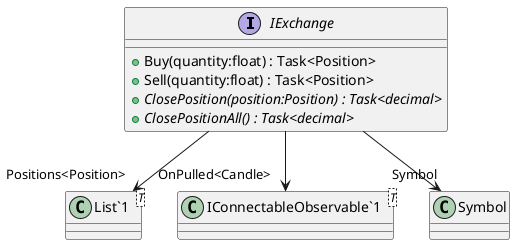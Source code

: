 @startuml
interface IExchange {
    + Buy(quantity:float) : Task<Position>
    + Sell(quantity:float) : Task<Position>
    + {abstract} ClosePosition(position:Position) : Task<decimal>
    + {abstract} ClosePositionAll() : Task<decimal>
}
class "List`1"<T> {
}
class "IConnectableObservable`1"<T> {
}
IExchange --> "Positions<Position>" "List`1"
IExchange --> "OnPulled<Candle>" "IConnectableObservable`1"
IExchange --> "Symbol" Symbol
@enduml
